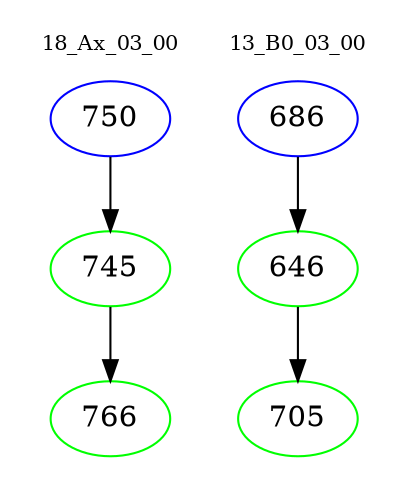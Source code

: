 digraph{
subgraph cluster_0 {
color = white
label = "18_Ax_03_00";
fontsize=10;
T0_750 [label="750", color="blue"]
T0_750 -> T0_745 [color="black"]
T0_745 [label="745", color="green"]
T0_745 -> T0_766 [color="black"]
T0_766 [label="766", color="green"]
}
subgraph cluster_1 {
color = white
label = "13_B0_03_00";
fontsize=10;
T1_686 [label="686", color="blue"]
T1_686 -> T1_646 [color="black"]
T1_646 [label="646", color="green"]
T1_646 -> T1_705 [color="black"]
T1_705 [label="705", color="green"]
}
}
